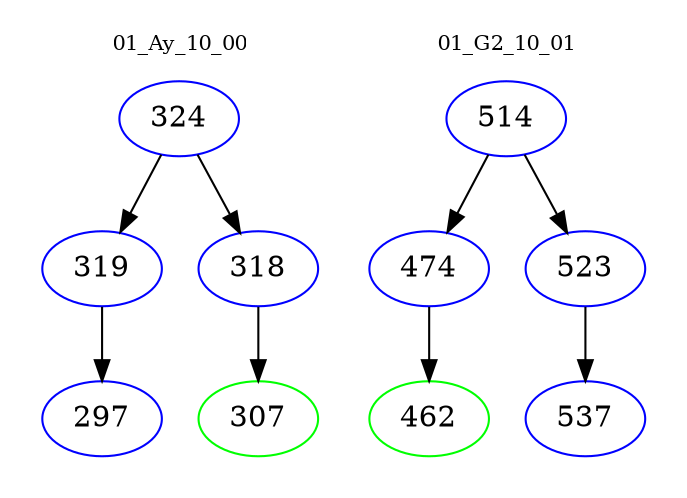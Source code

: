 digraph{
subgraph cluster_0 {
color = white
label = "01_Ay_10_00";
fontsize=10;
T0_324 [label="324", color="blue"]
T0_324 -> T0_319 [color="black"]
T0_319 [label="319", color="blue"]
T0_319 -> T0_297 [color="black"]
T0_297 [label="297", color="blue"]
T0_324 -> T0_318 [color="black"]
T0_318 [label="318", color="blue"]
T0_318 -> T0_307 [color="black"]
T0_307 [label="307", color="green"]
}
subgraph cluster_1 {
color = white
label = "01_G2_10_01";
fontsize=10;
T1_514 [label="514", color="blue"]
T1_514 -> T1_474 [color="black"]
T1_474 [label="474", color="blue"]
T1_474 -> T1_462 [color="black"]
T1_462 [label="462", color="green"]
T1_514 -> T1_523 [color="black"]
T1_523 [label="523", color="blue"]
T1_523 -> T1_537 [color="black"]
T1_537 [label="537", color="blue"]
}
}
